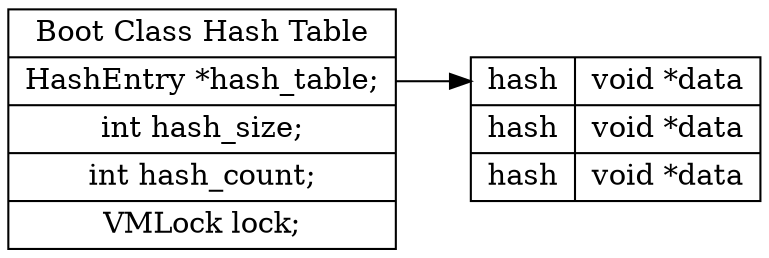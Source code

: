 digraph G {
	rankdir=LR;
	node [shape="record"];

	boot_class_tab [
		label = "\
			<this>Boot Class Hash Table|\
			<tab>HashEntry *hash_table;|\
			int hash_size;|\
			int hash_count;|\
			VMLock lock;
		"
	];

	table [
		label = "\
			{<table>hash|void *data}|\
			{hash|void *data}|\
			{hash|void  *data}
		"
	];

	boot_class_tab:tab -> table:table;
}
